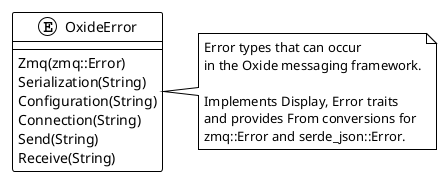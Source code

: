 @startuml OxideError
!theme plain

enum OxideError {
  Zmq(zmq::Error)
  Serialization(String)
  Configuration(String)
  Connection(String)
  Send(String)
  Receive(String)
}

note right of OxideError
  Error types that can occur 
  in the Oxide messaging framework.
  
  Implements Display, Error traits
  and provides From conversions for
  zmq::Error and serde_json::Error.
end note

@enduml
